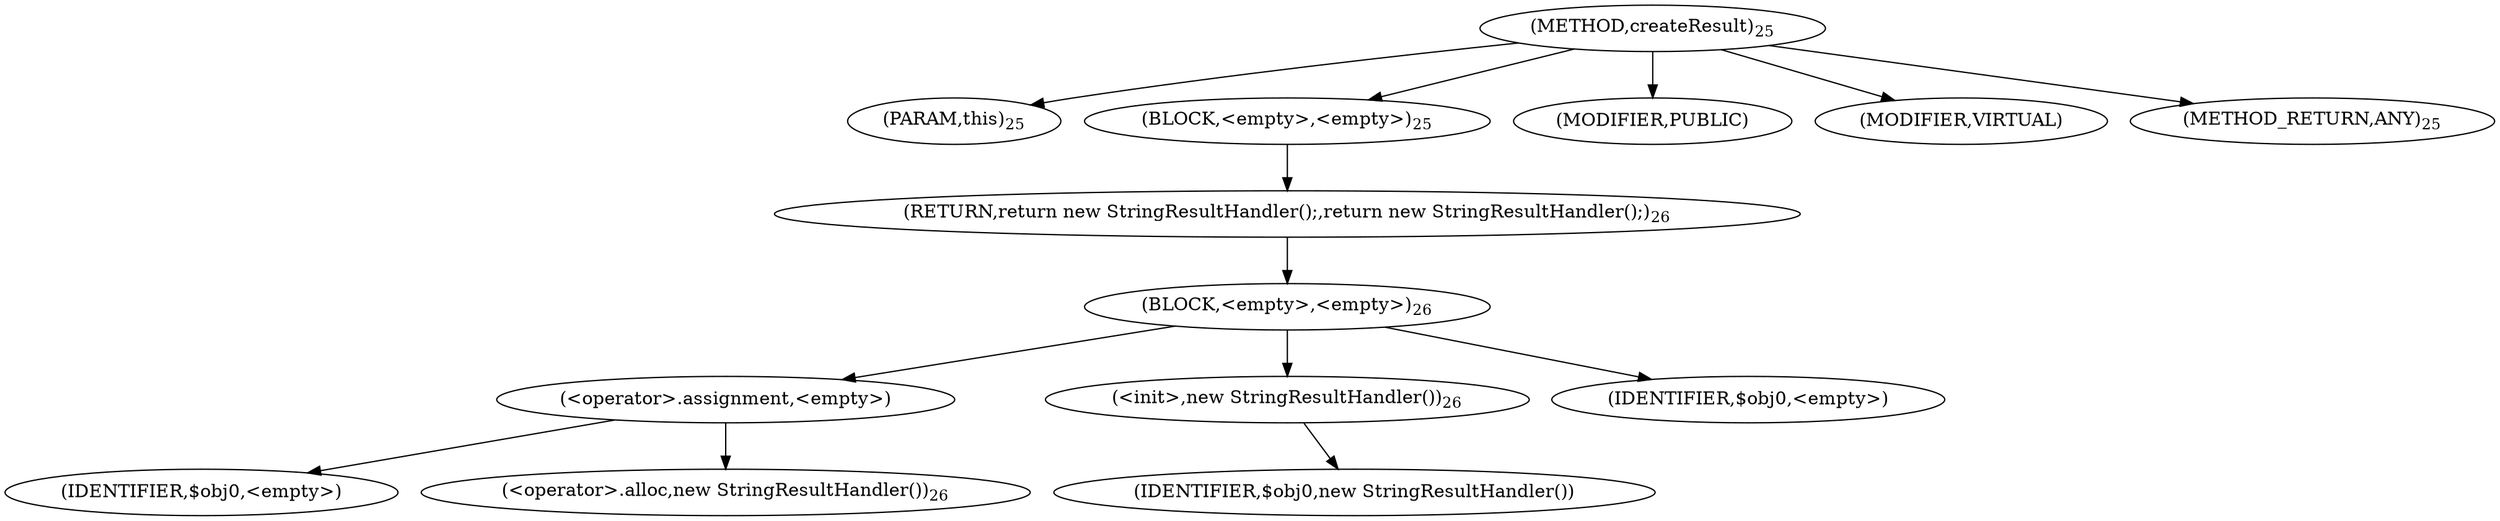 digraph "createResult" {  
"18" [label = <(METHOD,createResult)<SUB>25</SUB>> ]
"19" [label = <(PARAM,this)<SUB>25</SUB>> ]
"20" [label = <(BLOCK,&lt;empty&gt;,&lt;empty&gt;)<SUB>25</SUB>> ]
"21" [label = <(RETURN,return new StringResultHandler();,return new StringResultHandler();)<SUB>26</SUB>> ]
"22" [label = <(BLOCK,&lt;empty&gt;,&lt;empty&gt;)<SUB>26</SUB>> ]
"23" [label = <(&lt;operator&gt;.assignment,&lt;empty&gt;)> ]
"24" [label = <(IDENTIFIER,$obj0,&lt;empty&gt;)> ]
"25" [label = <(&lt;operator&gt;.alloc,new StringResultHandler())<SUB>26</SUB>> ]
"26" [label = <(&lt;init&gt;,new StringResultHandler())<SUB>26</SUB>> ]
"27" [label = <(IDENTIFIER,$obj0,new StringResultHandler())> ]
"28" [label = <(IDENTIFIER,$obj0,&lt;empty&gt;)> ]
"29" [label = <(MODIFIER,PUBLIC)> ]
"30" [label = <(MODIFIER,VIRTUAL)> ]
"31" [label = <(METHOD_RETURN,ANY)<SUB>25</SUB>> ]
  "18" -> "19" 
  "18" -> "20" 
  "18" -> "29" 
  "18" -> "30" 
  "18" -> "31" 
  "20" -> "21" 
  "21" -> "22" 
  "22" -> "23" 
  "22" -> "26" 
  "22" -> "28" 
  "23" -> "24" 
  "23" -> "25" 
  "26" -> "27" 
}
